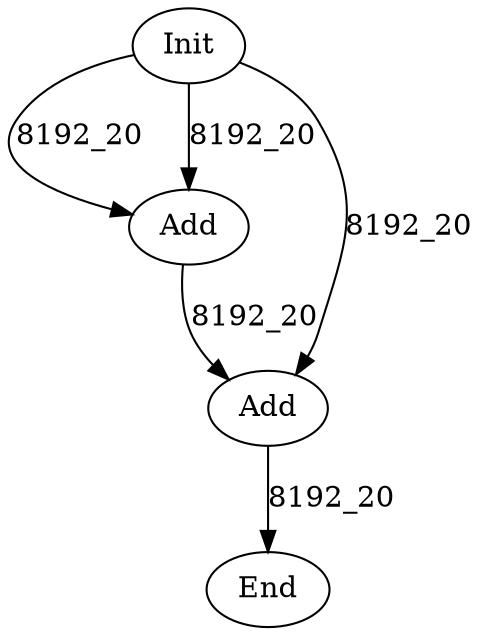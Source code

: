 digraph G {
Init[label="Init"];
HAdd0[label="Add"];
HAdd1[label="Add"];
End[label="End"];
Init->HAdd0[label="8192_20"];
Init->HAdd0[label="8192_20"];
HAdd0->HAdd1[label="8192_20"];
Init->HAdd1[label="8192_20"];
HAdd1->End[label="8192_20"];
}
